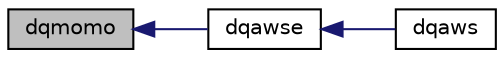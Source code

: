 digraph "dqmomo"
{
  edge [fontname="Helvetica",fontsize="10",labelfontname="Helvetica",labelfontsize="10"];
  node [fontname="Helvetica",fontsize="10",shape=record];
  rankdir="LR";
  Node1 [label="dqmomo",height=0.2,width=0.4,color="black", fillcolor="grey75", style="filled", fontcolor="black"];
  Node1 -> Node2 [dir="back",color="midnightblue",fontsize="10",style="solid",fontname="Helvetica"];
  Node2 [label="dqawse",height=0.2,width=0.4,color="black", fillcolor="white", style="filled",URL="$quadpack__double_8f90.html#ab254e22aa7af6d0ed2a839f92362b415"];
  Node2 -> Node3 [dir="back",color="midnightblue",fontsize="10",style="solid",fontname="Helvetica"];
  Node3 [label="dqaws",height=0.2,width=0.4,color="black", fillcolor="white", style="filled",URL="$quadpack__double_8f90.html#abb3ba6162803471ee342d3c9d612d713"];
}
